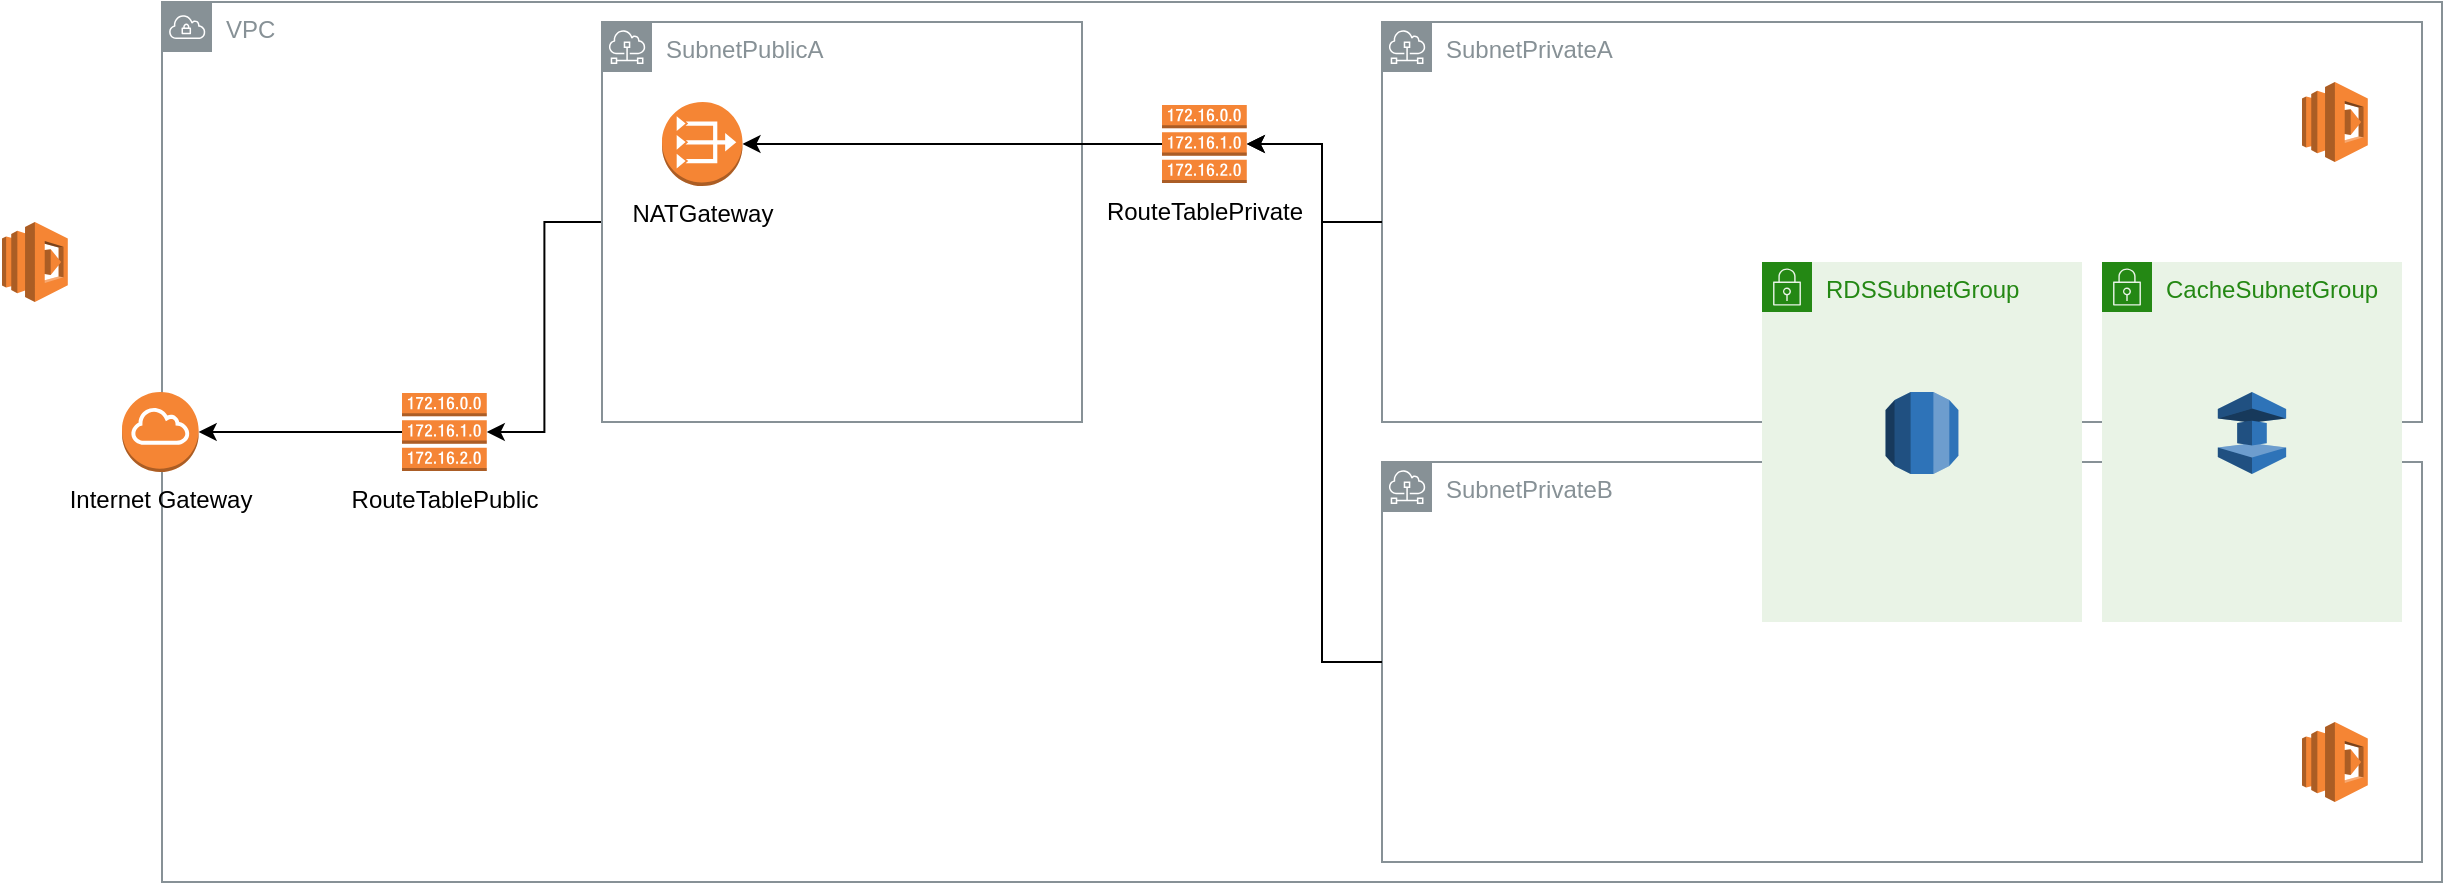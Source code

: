 <mxfile version="20.4.0" type="github"><diagram id="NHsyiuaEWQd45XwOCNaf" name="Page-1"><mxGraphModel dx="1691" dy="666" grid="1" gridSize="10" guides="1" tooltips="1" connect="1" arrows="1" fold="1" page="1" pageScale="1" pageWidth="850" pageHeight="1100" math="0" shadow="0"><root><mxCell id="0"/><mxCell id="1" parent="0"/><mxCell id="yhxaFNHtl-LBPxewrmTq-1" value="VPC" style="sketch=0;outlineConnect=0;gradientColor=none;html=1;whiteSpace=wrap;fontSize=12;fontStyle=0;shape=mxgraph.aws4.group;grIcon=mxgraph.aws4.group_vpc;strokeColor=#879196;fillColor=none;verticalAlign=top;align=left;spacingLeft=30;fontColor=#879196;dashed=0;" vertex="1" parent="1"><mxGeometry x="60" y="80" width="1140" height="440" as="geometry"/></mxCell><mxCell id="yhxaFNHtl-LBPxewrmTq-3" value="SubnetPrivateA" style="sketch=0;outlineConnect=0;gradientColor=none;html=1;whiteSpace=wrap;fontSize=12;fontStyle=0;shape=mxgraph.aws4.group;grIcon=mxgraph.aws4.group_subnet;strokeColor=#879196;fillColor=none;verticalAlign=top;align=left;spacingLeft=30;fontColor=#879196;dashed=0;" vertex="1" parent="1"><mxGeometry x="670" y="90" width="520" height="200" as="geometry"/></mxCell><mxCell id="yhxaFNHtl-LBPxewrmTq-4" value="SubnetPrivateB" style="sketch=0;outlineConnect=0;gradientColor=none;html=1;whiteSpace=wrap;fontSize=12;fontStyle=0;shape=mxgraph.aws4.group;grIcon=mxgraph.aws4.group_subnet;strokeColor=#879196;fillColor=none;verticalAlign=top;align=left;spacingLeft=30;fontColor=#879196;dashed=0;" vertex="1" parent="1"><mxGeometry x="670" y="310" width="520" height="200" as="geometry"/></mxCell><mxCell id="yhxaFNHtl-LBPxewrmTq-12" style="edgeStyle=orthogonalEdgeStyle;rounded=0;orthogonalLoop=1;jettySize=auto;html=1;" edge="1" parent="1" source="yhxaFNHtl-LBPxewrmTq-2" target="yhxaFNHtl-LBPxewrmTq-9"><mxGeometry relative="1" as="geometry"/></mxCell><mxCell id="yhxaFNHtl-LBPxewrmTq-2" value="SubnetPublicA" style="sketch=0;outlineConnect=0;gradientColor=none;html=1;whiteSpace=wrap;fontSize=12;fontStyle=0;shape=mxgraph.aws4.group;grIcon=mxgraph.aws4.group_subnet;strokeColor=#879196;fillColor=none;verticalAlign=top;align=left;spacingLeft=30;fontColor=#879196;dashed=0;" vertex="1" parent="1"><mxGeometry x="280" y="90" width="240" height="200" as="geometry"/></mxCell><mxCell id="yhxaFNHtl-LBPxewrmTq-5" value="Internet Gateway" style="outlineConnect=0;dashed=0;verticalLabelPosition=bottom;verticalAlign=top;align=center;html=1;shape=mxgraph.aws3.internet_gateway;fillColor=#F58534;gradientColor=none;" vertex="1" parent="1"><mxGeometry x="40" y="275" width="38.33" height="40" as="geometry"/></mxCell><mxCell id="yhxaFNHtl-LBPxewrmTq-7" style="edgeStyle=orthogonalEdgeStyle;rounded=0;orthogonalLoop=1;jettySize=auto;html=1;" edge="1" parent="1" source="yhxaFNHtl-LBPxewrmTq-3" target="yhxaFNHtl-LBPxewrmTq-6"><mxGeometry relative="1" as="geometry"><Array as="points"><mxPoint x="640" y="190"/><mxPoint x="640" y="151"/></Array></mxGeometry></mxCell><mxCell id="yhxaFNHtl-LBPxewrmTq-8" style="edgeStyle=orthogonalEdgeStyle;rounded=0;orthogonalLoop=1;jettySize=auto;html=1;" edge="1" parent="1" source="yhxaFNHtl-LBPxewrmTq-4" target="yhxaFNHtl-LBPxewrmTq-6"><mxGeometry relative="1" as="geometry"><Array as="points"><mxPoint x="640" y="410"/><mxPoint x="640" y="151"/></Array></mxGeometry></mxCell><mxCell id="yhxaFNHtl-LBPxewrmTq-21" style="edgeStyle=orthogonalEdgeStyle;rounded=0;orthogonalLoop=1;jettySize=auto;html=1;" edge="1" parent="1" source="yhxaFNHtl-LBPxewrmTq-6" target="yhxaFNHtl-LBPxewrmTq-13"><mxGeometry relative="1" as="geometry"/></mxCell><mxCell id="yhxaFNHtl-LBPxewrmTq-6" value="RouteTablePrivate" style="outlineConnect=0;dashed=0;verticalLabelPosition=bottom;verticalAlign=top;align=center;html=1;shape=mxgraph.aws3.route_table;fillColor=#F58536;gradientColor=none;" vertex="1" parent="1"><mxGeometry x="560" y="131.5" width="42.39" height="39" as="geometry"/></mxCell><mxCell id="yhxaFNHtl-LBPxewrmTq-10" style="edgeStyle=orthogonalEdgeStyle;rounded=0;orthogonalLoop=1;jettySize=auto;html=1;" edge="1" parent="1" source="yhxaFNHtl-LBPxewrmTq-9" target="yhxaFNHtl-LBPxewrmTq-5"><mxGeometry relative="1" as="geometry"/></mxCell><mxCell id="yhxaFNHtl-LBPxewrmTq-9" value="RouteTablePublic" style="outlineConnect=0;dashed=0;verticalLabelPosition=bottom;verticalAlign=top;align=center;html=1;shape=mxgraph.aws3.route_table;fillColor=#F58536;gradientColor=none;" vertex="1" parent="1"><mxGeometry x="180" y="275.5" width="42.39" height="39" as="geometry"/></mxCell><mxCell id="yhxaFNHtl-LBPxewrmTq-13" value="NATGateway" style="outlineConnect=0;dashed=0;verticalLabelPosition=bottom;verticalAlign=top;align=center;html=1;shape=mxgraph.aws3.vpc_nat_gateway;fillColor=#F58534;gradientColor=none;" vertex="1" parent="1"><mxGeometry x="310" y="130" width="40.25" height="42" as="geometry"/></mxCell><mxCell id="yhxaFNHtl-LBPxewrmTq-14" value="CacheSubnetGroup" style="points=[[0,0],[0.25,0],[0.5,0],[0.75,0],[1,0],[1,0.25],[1,0.5],[1,0.75],[1,1],[0.75,1],[0.5,1],[0.25,1],[0,1],[0,0.75],[0,0.5],[0,0.25]];outlineConnect=0;gradientColor=none;html=1;whiteSpace=wrap;fontSize=12;fontStyle=0;container=1;pointerEvents=0;collapsible=0;recursiveResize=0;shape=mxgraph.aws4.group;grIcon=mxgraph.aws4.group_security_group;grStroke=0;strokeColor=#248814;fillColor=#E9F3E6;verticalAlign=top;align=left;spacingLeft=30;fontColor=#248814;dashed=0;" vertex="1" parent="1"><mxGeometry x="1030" y="210" width="150" height="180" as="geometry"/></mxCell><mxCell id="yhxaFNHtl-LBPxewrmTq-18" value="" style="outlineConnect=0;dashed=0;verticalLabelPosition=bottom;verticalAlign=top;align=center;html=1;shape=mxgraph.aws3.elasticache;fillColor=#2E73B8;gradientColor=none;" vertex="1" parent="yhxaFNHtl-LBPxewrmTq-14"><mxGeometry x="57.91" y="65" width="34.17" height="41" as="geometry"/></mxCell><mxCell id="yhxaFNHtl-LBPxewrmTq-16" value="" style="outlineConnect=0;dashed=0;verticalLabelPosition=bottom;verticalAlign=top;align=center;html=1;shape=mxgraph.aws3.lambda;fillColor=#F58534;gradientColor=none;" vertex="1" parent="1"><mxGeometry x="1130" y="120" width="32.9" height="40" as="geometry"/></mxCell><mxCell id="yhxaFNHtl-LBPxewrmTq-17" value="RDSSubnetGroup" style="points=[[0,0],[0.25,0],[0.5,0],[0.75,0],[1,0],[1,0.25],[1,0.5],[1,0.75],[1,1],[0.75,1],[0.5,1],[0.25,1],[0,1],[0,0.75],[0,0.5],[0,0.25]];outlineConnect=0;gradientColor=none;html=1;whiteSpace=wrap;fontSize=12;fontStyle=0;container=1;pointerEvents=0;collapsible=0;recursiveResize=0;shape=mxgraph.aws4.group;grIcon=mxgraph.aws4.group_security_group;grStroke=0;strokeColor=#248814;fillColor=#E9F3E6;verticalAlign=top;align=left;spacingLeft=30;fontColor=#248814;dashed=0;" vertex="1" parent="1"><mxGeometry x="860" y="210" width="160" height="180" as="geometry"/></mxCell><mxCell id="yhxaFNHtl-LBPxewrmTq-19" value="" style="outlineConnect=0;dashed=0;verticalLabelPosition=bottom;verticalAlign=top;align=center;html=1;shape=mxgraph.aws3.rds;fillColor=#2E73B8;gradientColor=none;" vertex="1" parent="yhxaFNHtl-LBPxewrmTq-17"><mxGeometry x="61.78" y="65" width="36.44" height="41" as="geometry"/></mxCell><mxCell id="yhxaFNHtl-LBPxewrmTq-20" value="" style="outlineConnect=0;dashed=0;verticalLabelPosition=bottom;verticalAlign=top;align=center;html=1;shape=mxgraph.aws3.lambda;fillColor=#F58534;gradientColor=none;" vertex="1" parent="1"><mxGeometry x="1130" y="440" width="32.9" height="40" as="geometry"/></mxCell><mxCell id="yhxaFNHtl-LBPxewrmTq-22" value="" style="outlineConnect=0;dashed=0;verticalLabelPosition=bottom;verticalAlign=top;align=center;html=1;shape=mxgraph.aws3.lambda;fillColor=#F58534;gradientColor=none;" vertex="1" parent="1"><mxGeometry x="-20" y="190" width="32.9" height="40" as="geometry"/></mxCell></root></mxGraphModel></diagram></mxfile>